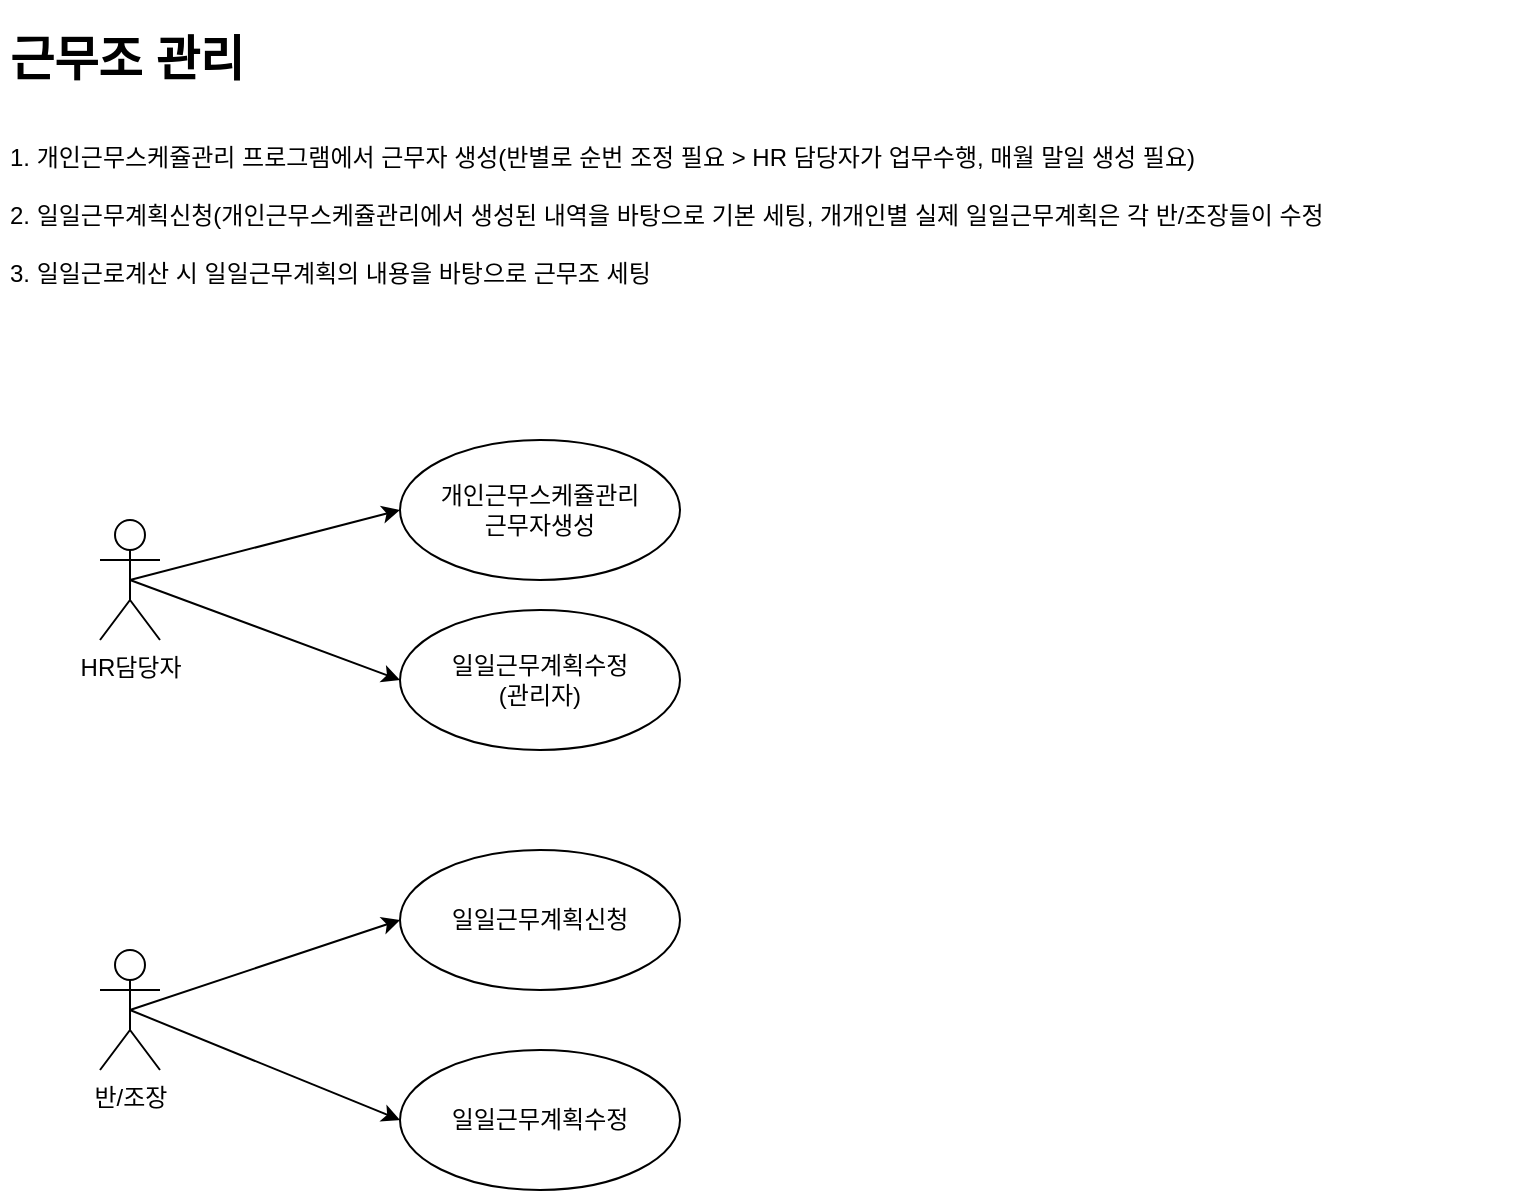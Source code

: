<mxfile version="12.2.2" type="github" pages="2">
  <diagram id="qW80aLDOBswDMrLjUoGH" name="01_usecase_dailySchedule">
    <mxGraphModel dx="1656" dy="892" grid="1" gridSize="10" guides="1" tooltips="1" connect="1" arrows="1" fold="1" page="1" pageScale="1" pageWidth="1169" pageHeight="827" math="0" shadow="0">
      <root>
        <mxCell id="0"/>
        <mxCell id="1" parent="0"/>
        <mxCell id="G3H-hYhAijRE4rnS9HM1-1" value="HR담당자" style="shape=umlActor;verticalLabelPosition=bottom;labelBackgroundColor=#ffffff;verticalAlign=top;html=1;" parent="1" vertex="1">
          <mxGeometry x="70" y="260" width="30" height="60" as="geometry"/>
        </mxCell>
        <mxCell id="G3H-hYhAijRE4rnS9HM1-2" value="개인근무스케쥴관리&lt;br&gt;근무자생성" style="ellipse;whiteSpace=wrap;html=1;" parent="1" vertex="1">
          <mxGeometry x="220" y="220" width="140" height="70" as="geometry"/>
        </mxCell>
        <mxCell id="G3H-hYhAijRE4rnS9HM1-3" value="&lt;h1&gt;근무조 관리&lt;/h1&gt;&lt;h1&gt;&lt;font style=&quot;font-size: 12px ; font-weight: normal&quot;&gt;&lt;font&gt;1. 개인근무스케쥴관리 프로그램에서 근무자 생성(반별로 순번 조정 필요 &amp;gt; HR 담당자가 업무수행, 매월 말일 생성 필요)&lt;br&gt;&lt;/font&gt;&lt;font&gt;2. 일일근무계획신청(개인근무스케쥴관리에서 생성된 내역을 바탕으로 기본 세팅, 개개인별 실제 일일근무계획은 각 반/조장들이 수정&lt;br&gt;&lt;/font&gt;3. 일일근로계산 시 일일근무계획의 내용을 바탕으로 근무조 세팅&lt;/font&gt;&lt;/h1&gt;" style="text;html=1;strokeColor=none;fillColor=none;spacing=5;spacingTop=-20;whiteSpace=wrap;overflow=hidden;rounded=0;" parent="1" vertex="1">
          <mxGeometry x="20" y="10" width="760" height="170" as="geometry"/>
        </mxCell>
        <mxCell id="G3H-hYhAijRE4rnS9HM1-4" value="" style="endArrow=classic;html=1;entryX=0;entryY=0.5;entryDx=0;entryDy=0;exitX=0.5;exitY=0.5;exitDx=0;exitDy=0;exitPerimeter=0;" parent="1" source="G3H-hYhAijRE4rnS9HM1-1" target="G3H-hYhAijRE4rnS9HM1-2" edge="1">
          <mxGeometry width="50" height="50" relative="1" as="geometry">
            <mxPoint x="100" y="255" as="sourcePoint"/>
            <mxPoint x="80" y="325" as="targetPoint"/>
          </mxGeometry>
        </mxCell>
        <mxCell id="G3H-hYhAijRE4rnS9HM1-5" value="반/조장" style="shape=umlActor;verticalLabelPosition=bottom;labelBackgroundColor=#ffffff;verticalAlign=top;html=1;" parent="1" vertex="1">
          <mxGeometry x="70" y="475" width="30" height="60" as="geometry"/>
        </mxCell>
        <mxCell id="G3H-hYhAijRE4rnS9HM1-6" value="일일근무계획신청" style="ellipse;whiteSpace=wrap;html=1;" parent="1" vertex="1">
          <mxGeometry x="220" y="425" width="140" height="70" as="geometry"/>
        </mxCell>
        <mxCell id="G3H-hYhAijRE4rnS9HM1-7" value="" style="endArrow=classic;html=1;entryX=0;entryY=0.5;entryDx=0;entryDy=0;exitX=0.5;exitY=0.5;exitDx=0;exitDy=0;exitPerimeter=0;" parent="1" source="G3H-hYhAijRE4rnS9HM1-5" target="G3H-hYhAijRE4rnS9HM1-6" edge="1">
          <mxGeometry width="50" height="50" relative="1" as="geometry">
            <mxPoint x="100" y="460" as="sourcePoint"/>
            <mxPoint x="80" y="530" as="targetPoint"/>
          </mxGeometry>
        </mxCell>
        <mxCell id="G3H-hYhAijRE4rnS9HM1-8" value="일일근무계획수정" style="ellipse;whiteSpace=wrap;html=1;" parent="1" vertex="1">
          <mxGeometry x="220" y="525" width="140" height="70" as="geometry"/>
        </mxCell>
        <mxCell id="G3H-hYhAijRE4rnS9HM1-9" value="일일근무계획수정&lt;br&gt;(관리자)" style="ellipse;whiteSpace=wrap;html=1;" parent="1" vertex="1">
          <mxGeometry x="220" y="305" width="140" height="70" as="geometry"/>
        </mxCell>
        <mxCell id="G3H-hYhAijRE4rnS9HM1-10" value="" style="endArrow=classic;html=1;entryX=0;entryY=0.5;entryDx=0;entryDy=0;exitX=0.5;exitY=0.5;exitDx=0;exitDy=0;exitPerimeter=0;" parent="1" source="G3H-hYhAijRE4rnS9HM1-1" target="G3H-hYhAijRE4rnS9HM1-9" edge="1">
          <mxGeometry width="50" height="50" relative="1" as="geometry">
            <mxPoint x="100" y="265" as="sourcePoint"/>
            <mxPoint x="230" y="265" as="targetPoint"/>
          </mxGeometry>
        </mxCell>
        <mxCell id="G3H-hYhAijRE4rnS9HM1-11" value="" style="endArrow=classic;html=1;entryX=0;entryY=0.5;entryDx=0;entryDy=0;exitX=0.5;exitY=0.5;exitDx=0;exitDy=0;exitPerimeter=0;" parent="1" source="G3H-hYhAijRE4rnS9HM1-5" target="G3H-hYhAijRE4rnS9HM1-8" edge="1">
          <mxGeometry width="50" height="50" relative="1" as="geometry">
            <mxPoint x="100" y="470" as="sourcePoint"/>
            <mxPoint x="230" y="470" as="targetPoint"/>
          </mxGeometry>
        </mxCell>
      </root>
    </mxGraphModel>
  </diagram>
  <diagram id="QfxuiivtcKWAh0jyzOxG" name="02_Biz_dailySchedule">
    <mxGraphModel dx="1656" dy="892" grid="1" gridSize="10" guides="1" tooltips="1" connect="1" arrows="1" fold="1" page="1" pageScale="1" pageWidth="1169" pageHeight="827" math="0" shadow="0">
      <root>
        <mxCell id="8GUsDry8KkPkdYhatiVx-0"/>
        <mxCell id="8GUsDry8KkPkdYhatiVx-1" parent="8GUsDry8KkPkdYhatiVx-0"/>
        <mxCell id="XWH2KpDyR4CPVw1qKTtM-0" value="" style="strokeWidth=2;html=1;shape=mxgraph.flowchart.start_2;whiteSpace=wrap;" vertex="1" parent="8GUsDry8KkPkdYhatiVx-1">
          <mxGeometry x="50" y="220" width="100" height="100" as="geometry"/>
        </mxCell>
        <mxCell id="XWH2KpDyR4CPVw1qKTtM-1" value="" style="rounded=1;whiteSpace=wrap;html=1;absoluteArcSize=1;arcSize=14;strokeWidth=2;" vertex="1" parent="8GUsDry8KkPkdYhatiVx-1">
          <mxGeometry x="270" y="220" width="100" height="100" as="geometry"/>
        </mxCell>
        <mxCell id="I1sjWlcjJnLbV2Xthcr0-0" value="&lt;h1&gt;근무조 관리&lt;/h1&gt;&lt;h1&gt;&lt;font style=&quot;font-size: 12px ; font-weight: normal&quot;&gt;&lt;font&gt;1. TTIM841 근무조 편성&lt;br&gt;2. TTIM120 개인근무스케쥴&lt;br&gt;3. TTIM363 일일근무계획&lt;/font&gt;&lt;br&gt;&lt;/font&gt;&lt;/h1&gt;" style="text;html=1;strokeColor=none;fillColor=none;spacing=5;spacingTop=-20;whiteSpace=wrap;overflow=hidden;rounded=0;" vertex="1" parent="8GUsDry8KkPkdYhatiVx-1">
          <mxGeometry x="20" y="10" width="760" height="170" as="geometry"/>
        </mxCell>
        <mxCell id="I1sjWlcjJnLbV2Xthcr0-1" value="TTIM841" style="strokeWidth=2;html=1;shape=mxgraph.flowchart.database;whiteSpace=wrap;" vertex="1" parent="8GUsDry8KkPkdYhatiVx-1">
          <mxGeometry x="400" y="420" width="90" height="70" as="geometry"/>
        </mxCell>
      </root>
    </mxGraphModel>
  </diagram>
</mxfile>
